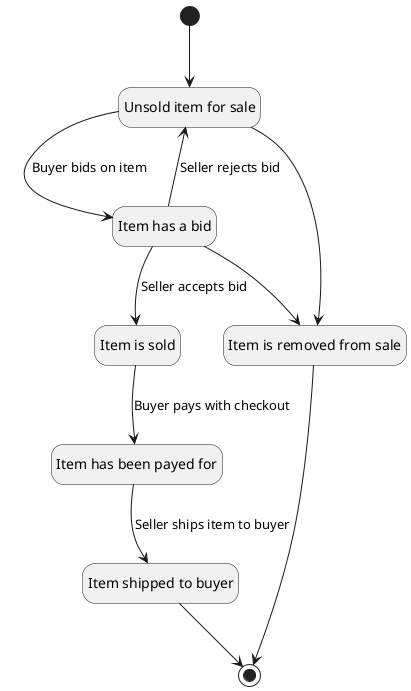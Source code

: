 @startuml

hide empty description

state Item1 as "Unsold item for sale" 
state Item2 as "Item has a bid"
state Item3 as "Item is sold"
state Item4 as "Item has been payed for"
state Item5 as "Item shipped to buyer"
state ItemU as "Item is removed from sale"


[*] --> Item1
Item1 --> Item2 : Buyer bids on item
Item2 --> Item3 : Seller accepts bid
Item2 --> Item1 : Seller rejects bid
Item3 --> Item4 : Buyer pays with checkout
Item4 --> Item5 : Seller ships item to buyer
Item5 --> [*]

Item1 --> ItemU
Item2 --> ItemU
ItemU --> [*]


@enduml
